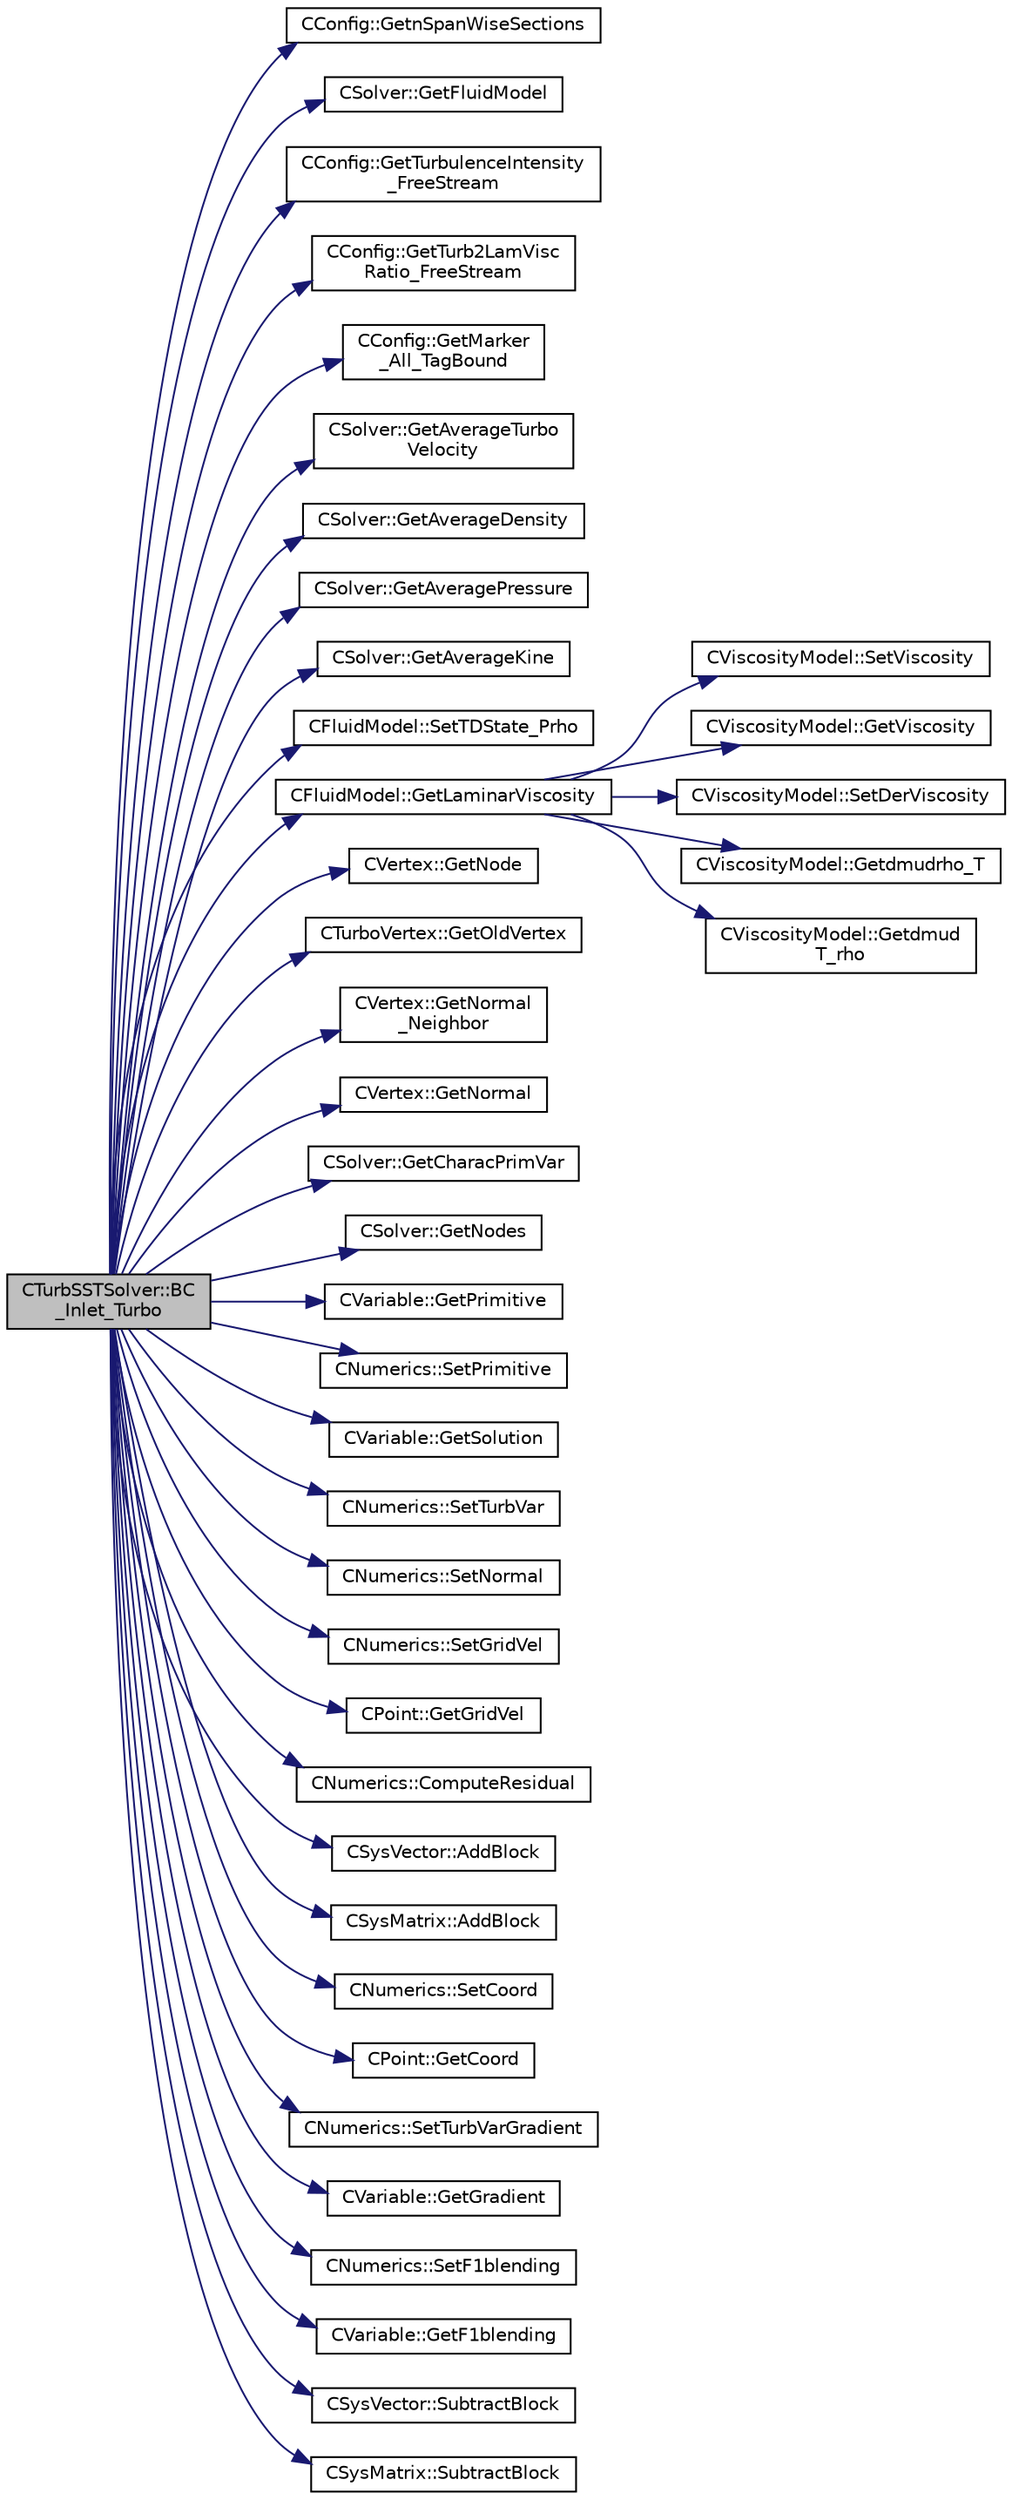 digraph "CTurbSSTSolver::BC_Inlet_Turbo"
{
  edge [fontname="Helvetica",fontsize="10",labelfontname="Helvetica",labelfontsize="10"];
  node [fontname="Helvetica",fontsize="10",shape=record];
  rankdir="LR";
  Node188 [label="CTurbSSTSolver::BC\l_Inlet_Turbo",height=0.2,width=0.4,color="black", fillcolor="grey75", style="filled", fontcolor="black"];
  Node188 -> Node189 [color="midnightblue",fontsize="10",style="solid",fontname="Helvetica"];
  Node189 [label="CConfig::GetnSpanWiseSections",height=0.2,width=0.4,color="black", fillcolor="white", style="filled",URL="$class_c_config.html#a2afa29aab61d4f49387cec759b7735ea",tooltip="number span-wise sections to compute 3D BC and performance for turbomachinery. "];
  Node188 -> Node190 [color="midnightblue",fontsize="10",style="solid",fontname="Helvetica"];
  Node190 [label="CSolver::GetFluidModel",height=0.2,width=0.4,color="black", fillcolor="white", style="filled",URL="$class_c_solver.html#aa0b9bfd6b7dfe827d3a1709d6472d3ea",tooltip="Compute the pressure at the infinity. "];
  Node188 -> Node191 [color="midnightblue",fontsize="10",style="solid",fontname="Helvetica"];
  Node191 [label="CConfig::GetTurbulenceIntensity\l_FreeStream",height=0.2,width=0.4,color="black", fillcolor="white", style="filled",URL="$class_c_config.html#acab57b0918bd4f1d5b9893dcdf0f987c",tooltip="Get the value of the non-dimensionalized freestream turbulence intensity. "];
  Node188 -> Node192 [color="midnightblue",fontsize="10",style="solid",fontname="Helvetica"];
  Node192 [label="CConfig::GetTurb2LamVisc\lRatio_FreeStream",height=0.2,width=0.4,color="black", fillcolor="white", style="filled",URL="$class_c_config.html#ab2c45bd43a8f9e852c7f52a0b5003552",tooltip="Get the value of the turbulent to laminar viscosity ratio. "];
  Node188 -> Node193 [color="midnightblue",fontsize="10",style="solid",fontname="Helvetica"];
  Node193 [label="CConfig::GetMarker\l_All_TagBound",height=0.2,width=0.4,color="black", fillcolor="white", style="filled",URL="$class_c_config.html#a967e969a3beb24bb6e57d7036af003be",tooltip="Get the index of the surface defined in the geometry file. "];
  Node188 -> Node194 [color="midnightblue",fontsize="10",style="solid",fontname="Helvetica"];
  Node194 [label="CSolver::GetAverageTurbo\lVelocity",height=0.2,width=0.4,color="black", fillcolor="white", style="filled",URL="$class_c_solver.html#a8b9faa7ccdadc1503240113b7451bf1a",tooltip="A virtual member. "];
  Node188 -> Node195 [color="midnightblue",fontsize="10",style="solid",fontname="Helvetica"];
  Node195 [label="CSolver::GetAverageDensity",height=0.2,width=0.4,color="black", fillcolor="white", style="filled",URL="$class_c_solver.html#aad6ca83216280d66c40a38125520bef5",tooltip="A virtual member. "];
  Node188 -> Node196 [color="midnightblue",fontsize="10",style="solid",fontname="Helvetica"];
  Node196 [label="CSolver::GetAveragePressure",height=0.2,width=0.4,color="black", fillcolor="white", style="filled",URL="$class_c_solver.html#a848fd7c1b72e74eb4780da29a0adb553",tooltip="A virtual member. "];
  Node188 -> Node197 [color="midnightblue",fontsize="10",style="solid",fontname="Helvetica"];
  Node197 [label="CSolver::GetAverageKine",height=0.2,width=0.4,color="black", fillcolor="white", style="filled",URL="$class_c_solver.html#ae5a232f30933bb7612e447a0794a6937",tooltip="A virtual member. "];
  Node188 -> Node198 [color="midnightblue",fontsize="10",style="solid",fontname="Helvetica"];
  Node198 [label="CFluidModel::SetTDState_Prho",height=0.2,width=0.4,color="black", fillcolor="white", style="filled",URL="$class_c_fluid_model.html#ad93e74a6cc6610e9c31c180040bda4e6",tooltip="virtual member that would be different for each gas model implemented "];
  Node188 -> Node199 [color="midnightblue",fontsize="10",style="solid",fontname="Helvetica"];
  Node199 [label="CFluidModel::GetLaminarViscosity",height=0.2,width=0.4,color="black", fillcolor="white", style="filled",URL="$class_c_fluid_model.html#aacc86b5eb9d89d858870caf49c63eed8",tooltip="Get fluid dynamic viscosity. "];
  Node199 -> Node200 [color="midnightblue",fontsize="10",style="solid",fontname="Helvetica"];
  Node200 [label="CViscosityModel::SetViscosity",height=0.2,width=0.4,color="black", fillcolor="white", style="filled",URL="$class_c_viscosity_model.html#af665c498219e0954aba6a62000be2d92",tooltip="Set Viscosity. "];
  Node199 -> Node201 [color="midnightblue",fontsize="10",style="solid",fontname="Helvetica"];
  Node201 [label="CViscosityModel::GetViscosity",height=0.2,width=0.4,color="black", fillcolor="white", style="filled",URL="$class_c_viscosity_model.html#abd109aeaf6af06115166fe4fe46f733c",tooltip="return viscosity value. "];
  Node199 -> Node202 [color="midnightblue",fontsize="10",style="solid",fontname="Helvetica"];
  Node202 [label="CViscosityModel::SetDerViscosity",height=0.2,width=0.4,color="black", fillcolor="white", style="filled",URL="$class_c_viscosity_model.html#a404a4a2a95dbe269ca84b9df7dbaad35",tooltip="Set Viscosity Derivatives. "];
  Node199 -> Node203 [color="midnightblue",fontsize="10",style="solid",fontname="Helvetica"];
  Node203 [label="CViscosityModel::Getdmudrho_T",height=0.2,width=0.4,color="black", fillcolor="white", style="filled",URL="$class_c_viscosity_model.html#aeb8f1e75690ad356aa3cef03e63079a5",tooltip="return viscosity partial derivative value. "];
  Node199 -> Node204 [color="midnightblue",fontsize="10",style="solid",fontname="Helvetica"];
  Node204 [label="CViscosityModel::Getdmud\lT_rho",height=0.2,width=0.4,color="black", fillcolor="white", style="filled",URL="$class_c_viscosity_model.html#a1452210f8279fae334c664ca4a4ae43a",tooltip="return viscosity partial derivative value. "];
  Node188 -> Node205 [color="midnightblue",fontsize="10",style="solid",fontname="Helvetica"];
  Node205 [label="CVertex::GetNode",height=0.2,width=0.4,color="black", fillcolor="white", style="filled",URL="$class_c_vertex.html#a95c513bf927464157ed96b6c79779a1f",tooltip="Get the node of the vertex. "];
  Node188 -> Node206 [color="midnightblue",fontsize="10",style="solid",fontname="Helvetica"];
  Node206 [label="CTurboVertex::GetOldVertex",height=0.2,width=0.4,color="black", fillcolor="white", style="filled",URL="$class_c_turbo_vertex.html#abb38937f34a1a4c71a64b211657f84ef",tooltip="retrieve vertex value not ordered. "];
  Node188 -> Node207 [color="midnightblue",fontsize="10",style="solid",fontname="Helvetica"];
  Node207 [label="CVertex::GetNormal\l_Neighbor",height=0.2,width=0.4,color="black", fillcolor="white", style="filled",URL="$class_c_vertex.html#a8d2bce3a6ee62007179e688dc2b9b182",tooltip="Get the value of the closest neighbor. "];
  Node188 -> Node208 [color="midnightblue",fontsize="10",style="solid",fontname="Helvetica"];
  Node208 [label="CVertex::GetNormal",height=0.2,width=0.4,color="black", fillcolor="white", style="filled",URL="$class_c_vertex.html#a0d289163c6f3384822fcb9ae86fc1c39",tooltip="Copy the the normal vector of a face. "];
  Node188 -> Node209 [color="midnightblue",fontsize="10",style="solid",fontname="Helvetica"];
  Node209 [label="CSolver::GetCharacPrimVar",height=0.2,width=0.4,color="black", fillcolor="white", style="filled",URL="$class_c_solver.html#ad25c13b6587f8a1a71f84a37fdb5b213",tooltip="A virtual member. "];
  Node188 -> Node210 [color="midnightblue",fontsize="10",style="solid",fontname="Helvetica"];
  Node210 [label="CSolver::GetNodes",height=0.2,width=0.4,color="black", fillcolor="white", style="filled",URL="$class_c_solver.html#af3198e52a2ea377bb765647b5e697197",tooltip="Allow outside access to the nodes of the solver, containing conservatives, primitives, etc. "];
  Node188 -> Node211 [color="midnightblue",fontsize="10",style="solid",fontname="Helvetica"];
  Node211 [label="CVariable::GetPrimitive",height=0.2,width=0.4,color="black", fillcolor="white", style="filled",URL="$class_c_variable.html#abe38982ec51efc8391ef27fc434f37ad",tooltip="A virtual member. "];
  Node188 -> Node212 [color="midnightblue",fontsize="10",style="solid",fontname="Helvetica"];
  Node212 [label="CNumerics::SetPrimitive",height=0.2,width=0.4,color="black", fillcolor="white", style="filled",URL="$class_c_numerics.html#af72b17d397adf09beed2e99e2daf895c",tooltip="Set the value of the primitive variables. "];
  Node188 -> Node213 [color="midnightblue",fontsize="10",style="solid",fontname="Helvetica"];
  Node213 [label="CVariable::GetSolution",height=0.2,width=0.4,color="black", fillcolor="white", style="filled",URL="$class_c_variable.html#a261483e39c23c1de7cb9aea7e917c121",tooltip="Get the solution. "];
  Node188 -> Node214 [color="midnightblue",fontsize="10",style="solid",fontname="Helvetica"];
  Node214 [label="CNumerics::SetTurbVar",height=0.2,width=0.4,color="black", fillcolor="white", style="filled",URL="$class_c_numerics.html#a694708b330c1e25e59f3b3ee8be64fbb",tooltip="Set the value of the turbulent variable. "];
  Node188 -> Node215 [color="midnightblue",fontsize="10",style="solid",fontname="Helvetica"];
  Node215 [label="CNumerics::SetNormal",height=0.2,width=0.4,color="black", fillcolor="white", style="filled",URL="$class_c_numerics.html#a41903d97957f351cd9ee63ca404985b1",tooltip="Set the value of the normal vector to the face between two points. "];
  Node188 -> Node216 [color="midnightblue",fontsize="10",style="solid",fontname="Helvetica"];
  Node216 [label="CNumerics::SetGridVel",height=0.2,width=0.4,color="black", fillcolor="white", style="filled",URL="$class_c_numerics.html#ae15b9e4ad2008444365109c434e24207",tooltip="Set the velocity of the computational grid. "];
  Node188 -> Node217 [color="midnightblue",fontsize="10",style="solid",fontname="Helvetica"];
  Node217 [label="CPoint::GetGridVel",height=0.2,width=0.4,color="black", fillcolor="white", style="filled",URL="$class_c_point.html#a62ec636f4a05ac578b582a053e8553f9",tooltip="Get the value of the grid velocity at the point. "];
  Node188 -> Node218 [color="midnightblue",fontsize="10",style="solid",fontname="Helvetica"];
  Node218 [label="CNumerics::ComputeResidual",height=0.2,width=0.4,color="black", fillcolor="white", style="filled",URL="$class_c_numerics.html#abe734316e0047f463f059fd77a281958",tooltip="Compute the numerical residual. "];
  Node188 -> Node219 [color="midnightblue",fontsize="10",style="solid",fontname="Helvetica"];
  Node219 [label="CSysVector::AddBlock",height=0.2,width=0.4,color="black", fillcolor="white", style="filled",URL="$class_c_sys_vector.html#acd4c36df2ea0b7ad473944cff9bf5d72",tooltip="Add val_residual to the residual. "];
  Node188 -> Node220 [color="midnightblue",fontsize="10",style="solid",fontname="Helvetica"];
  Node220 [label="CSysMatrix::AddBlock",height=0.2,width=0.4,color="black", fillcolor="white", style="filled",URL="$class_c_sys_matrix.html#a85def3109e5aa5307268ca830a8f6522",tooltip="Adds the specified block to the sparse matrix. "];
  Node188 -> Node221 [color="midnightblue",fontsize="10",style="solid",fontname="Helvetica"];
  Node221 [label="CNumerics::SetCoord",height=0.2,width=0.4,color="black", fillcolor="white", style="filled",URL="$class_c_numerics.html#a5fa1089c7228d6d49677a633bbe3c890",tooltip="Set coordinates of the points. "];
  Node188 -> Node222 [color="midnightblue",fontsize="10",style="solid",fontname="Helvetica"];
  Node222 [label="CPoint::GetCoord",height=0.2,width=0.4,color="black", fillcolor="white", style="filled",URL="$class_c_point.html#a95fe081d22e96e190cb3edcbf0d6525f",tooltip="Get the coordinates dor the control volume. "];
  Node188 -> Node223 [color="midnightblue",fontsize="10",style="solid",fontname="Helvetica"];
  Node223 [label="CNumerics::SetTurbVarGradient",height=0.2,width=0.4,color="black", fillcolor="white", style="filled",URL="$class_c_numerics.html#a42a39ae6557a400a4d811820c61de3cb",tooltip="Set the gradient of the turbulent variables. "];
  Node188 -> Node224 [color="midnightblue",fontsize="10",style="solid",fontname="Helvetica"];
  Node224 [label="CVariable::GetGradient",height=0.2,width=0.4,color="black", fillcolor="white", style="filled",URL="$class_c_variable.html#a7b58da4a928d622e7c2d4b4db047769d",tooltip="Get the value of the solution gradient. "];
  Node188 -> Node225 [color="midnightblue",fontsize="10",style="solid",fontname="Helvetica"];
  Node225 [label="CNumerics::SetF1blending",height=0.2,width=0.4,color="black", fillcolor="white", style="filled",URL="$class_c_numerics.html#a24166c99ca7f8f2d66e957a15519e7a1",tooltip="Set the value of the first blending function. "];
  Node188 -> Node226 [color="midnightblue",fontsize="10",style="solid",fontname="Helvetica"];
  Node226 [label="CVariable::GetF1blending",height=0.2,width=0.4,color="black", fillcolor="white", style="filled",URL="$class_c_variable.html#a8917b262cfd00020b568078370fe914a",tooltip="Get the first blending function of the SST model. "];
  Node188 -> Node227 [color="midnightblue",fontsize="10",style="solid",fontname="Helvetica"];
  Node227 [label="CSysVector::SubtractBlock",height=0.2,width=0.4,color="black", fillcolor="white", style="filled",URL="$class_c_sys_vector.html#a732b302ca148d38b442bfe7e096a81be",tooltip="Subtract val_residual to the residual. "];
  Node188 -> Node228 [color="midnightblue",fontsize="10",style="solid",fontname="Helvetica"];
  Node228 [label="CSysMatrix::SubtractBlock",height=0.2,width=0.4,color="black", fillcolor="white", style="filled",URL="$class_c_sys_matrix.html#af913d33707e948c30fff5a62773ef5c6",tooltip="Subtracts the specified block to the sparse matrix. "];
}
